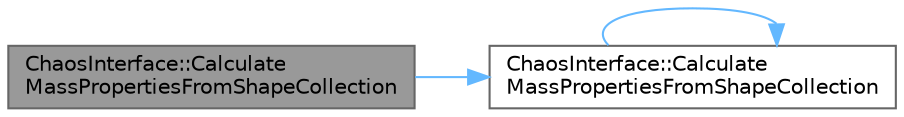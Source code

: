 digraph "ChaosInterface::CalculateMassPropertiesFromShapeCollection"
{
 // INTERACTIVE_SVG=YES
 // LATEX_PDF_SIZE
  bgcolor="transparent";
  edge [fontname=Helvetica,fontsize=10,labelfontname=Helvetica,labelfontsize=10];
  node [fontname=Helvetica,fontsize=10,shape=box,height=0.2,width=0.4];
  rankdir="LR";
  Node1 [id="Node000001",label="ChaosInterface::Calculate\lMassPropertiesFromShapeCollection",height=0.2,width=0.4,color="gray40", fillcolor="grey60", style="filled", fontcolor="black",tooltip=" "];
  Node1 -> Node2 [id="edge1_Node000001_Node000002",color="steelblue1",style="solid",tooltip=" "];
  Node2 [id="Node000002",label="ChaosInterface::Calculate\lMassPropertiesFromShapeCollection",height=0.2,width=0.4,color="grey40", fillcolor="white", style="filled",URL="$de/d8d/namespaceChaosInterface.html#a5c7c4260ecdb0fe348ae10caefcf97cd",tooltip="Generate the mass properties for a set of shapes in the space of the shapes' owner."];
  Node2 -> Node2 [id="edge2_Node000002_Node000002",color="steelblue1",style="solid",tooltip=" "];
}
